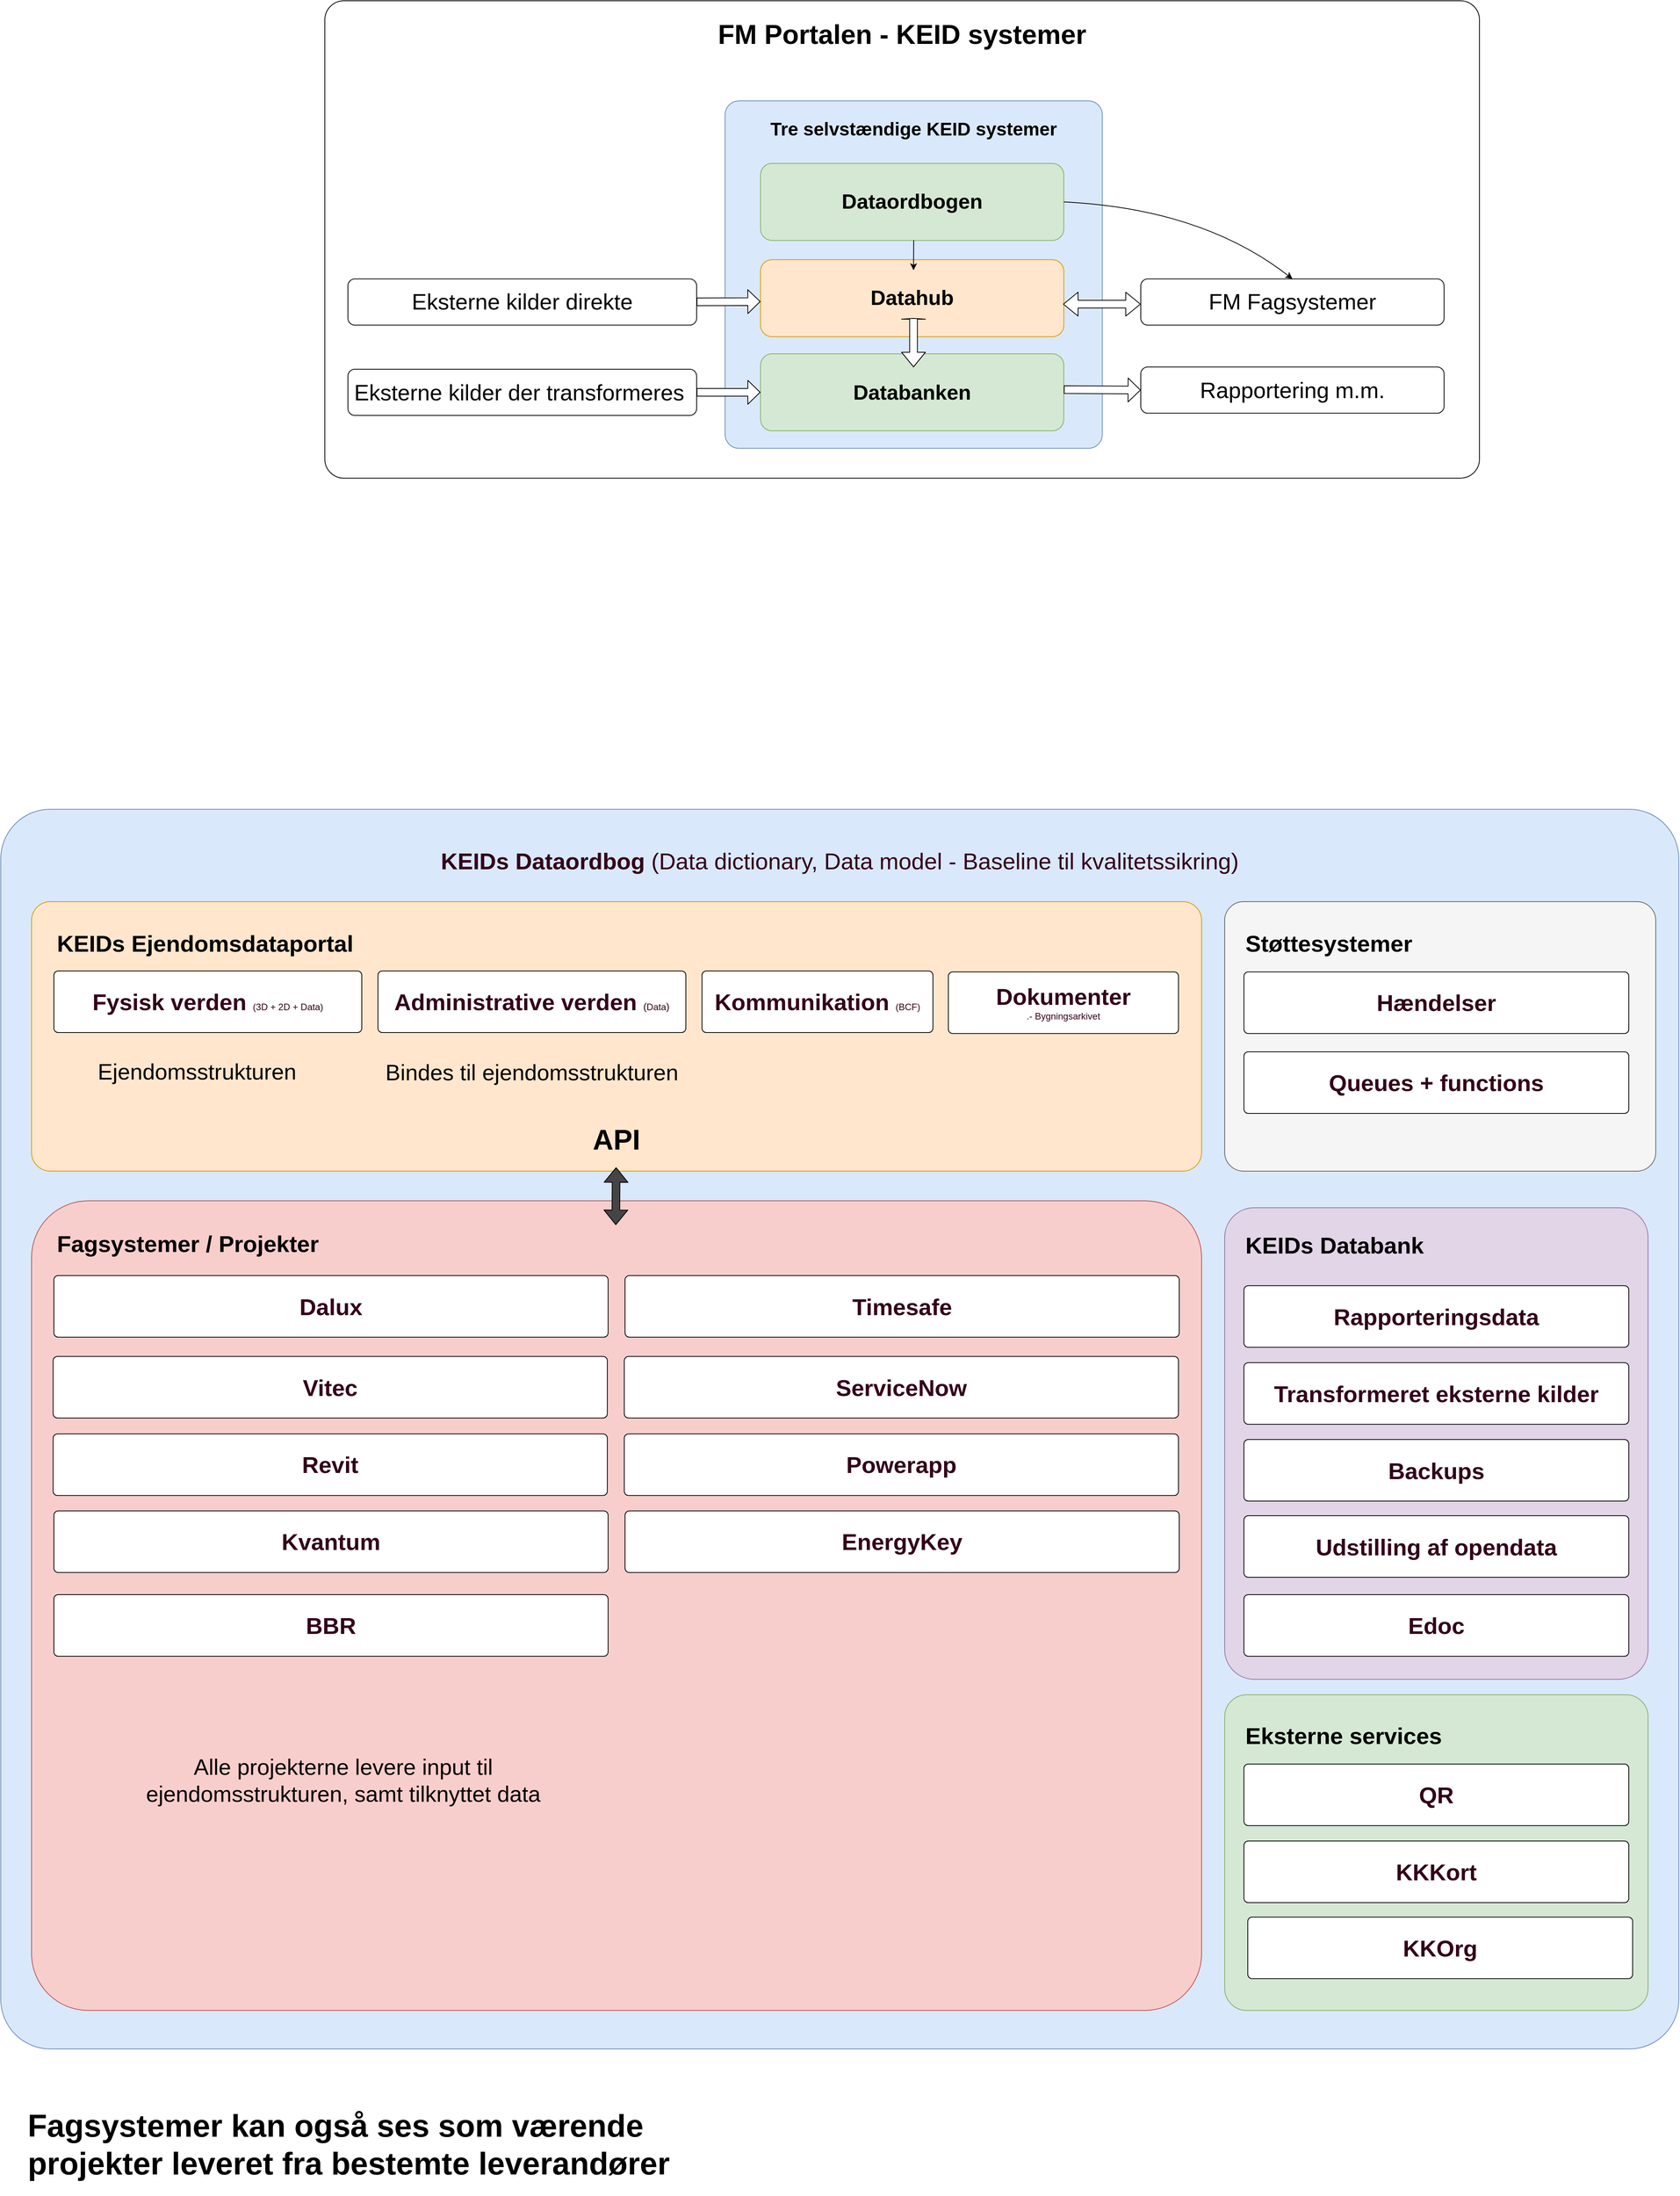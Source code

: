 <mxfile pages="7">
    <diagram id="DoXFOzantydcRbyrOaLm" name="FM Portalen">
        <mxGraphModel dx="1730" dy="3984" grid="1" gridSize="10" guides="1" tooltips="1" connect="1" arrows="1" fold="1" page="1" pageScale="1" pageWidth="827" pageHeight="1169" math="0" shadow="0">
            <root>
                <mxCell id="ERaS4kOA_Src37u5DPk3-0"/>
                <mxCell id="ERaS4kOA_Src37u5DPk3-1" parent="ERaS4kOA_Src37u5DPk3-0"/>
                <mxCell id="ERaS4kOA_Src37u5DPk3-2" value="&lt;h1&gt;&lt;span&gt;&lt;font style=&quot;font-size: 35px&quot;&gt;FM Portalen - KEID systemer&lt;/font&gt;&lt;/span&gt;&lt;br&gt;&lt;/h1&gt;" style="rounded=1;whiteSpace=wrap;html=1;labelBackgroundColor=none;align=center;verticalAlign=top;arcSize=4;" parent="ERaS4kOA_Src37u5DPk3-1" vertex="1">
                    <mxGeometry x="108" y="-3090" width="1500" height="620" as="geometry"/>
                </mxCell>
                <mxCell id="ERaS4kOA_Src37u5DPk3-3" value="&lt;h1&gt;Tre selvstændige KEID systemer&lt;/h1&gt;" style="rounded=1;whiteSpace=wrap;html=1;labelBackgroundColor=none;align=center;verticalAlign=top;arcSize=4;fillColor=#dae8fc;strokeColor=#6c8ebf;" parent="ERaS4kOA_Src37u5DPk3-1" vertex="1">
                    <mxGeometry x="628" y="-2960" width="490" height="451.25" as="geometry"/>
                </mxCell>
                <mxCell id="ERaS4kOA_Src37u5DPk3-4" value="&lt;b style=&quot;font-size: 27px&quot;&gt;Dataordbogen&lt;/b&gt;" style="rounded=1;whiteSpace=wrap;html=1;fontSize=27;align=center;fillColor=#d5e8d4;strokeColor=#82b366;" parent="ERaS4kOA_Src37u5DPk3-1" vertex="1">
                    <mxGeometry x="674" y="-2878.75" width="394" height="100" as="geometry"/>
                </mxCell>
                <mxCell id="ERaS4kOA_Src37u5DPk3-5" value="&lt;b style=&quot;font-size: 27px&quot;&gt;Datahub&lt;/b&gt;" style="rounded=1;whiteSpace=wrap;html=1;fontSize=27;align=center;fillColor=#ffe6cc;strokeColor=#d79b00;" parent="ERaS4kOA_Src37u5DPk3-1" vertex="1">
                    <mxGeometry x="674" y="-2753.75" width="394" height="100" as="geometry"/>
                </mxCell>
                <mxCell id="ERaS4kOA_Src37u5DPk3-6" value="&lt;b style=&quot;font-size: 27px&quot;&gt;Databanken&lt;/b&gt;" style="rounded=1;whiteSpace=wrap;html=1;fontSize=27;align=center;fillColor=#d5e8d4;strokeColor=#82b366;" parent="ERaS4kOA_Src37u5DPk3-1" vertex="1">
                    <mxGeometry x="674" y="-2631.49" width="394" height="100" as="geometry"/>
                </mxCell>
                <mxCell id="ERaS4kOA_Src37u5DPk3-7" value="" style="shape=flexArrow;endArrow=classic;startArrow=classic;html=1;gradientColor=none;endSize=0;startSize=6;fillColor=#ffffff;" parent="ERaS4kOA_Src37u5DPk3-1" edge="1">
                    <mxGeometry width="50" height="50" relative="1" as="geometry">
                        <mxPoint x="872.76" y="-2614" as="sourcePoint"/>
                        <mxPoint x="872.76" y="-2678" as="targetPoint"/>
                    </mxGeometry>
                </mxCell>
                <mxCell id="ERaS4kOA_Src37u5DPk3-8" value="Eksterne kilder der transformeres&amp;nbsp;" style="rounded=1;whiteSpace=wrap;html=1;fontSize=29;align=center;" parent="ERaS4kOA_Src37u5DPk3-1" vertex="1">
                    <mxGeometry x="138" y="-2611.49" width="453" height="60" as="geometry"/>
                </mxCell>
                <mxCell id="ERaS4kOA_Src37u5DPk3-9" value="" style="shape=flexArrow;endArrow=classic;html=1;fontSize=29;exitX=1;exitY=0.5;exitDx=0;exitDy=0;entryX=0;entryY=0.5;entryDx=0;entryDy=0;startSize=3;endSize=5;fillColor=#ffffff;" parent="ERaS4kOA_Src37u5DPk3-1" source="ERaS4kOA_Src37u5DPk3-8" target="ERaS4kOA_Src37u5DPk3-6" edge="1">
                    <mxGeometry width="50" height="50" relative="1" as="geometry">
                        <mxPoint x="688" y="-2620" as="sourcePoint"/>
                        <mxPoint x="738" y="-2670" as="targetPoint"/>
                    </mxGeometry>
                </mxCell>
                <mxCell id="ERaS4kOA_Src37u5DPk3-10" value="FM Fagsystemer" style="rounded=1;whiteSpace=wrap;html=1;fontSize=29;align=center;" parent="ERaS4kOA_Src37u5DPk3-1" vertex="1">
                    <mxGeometry x="1168" y="-2728.75" width="394" height="60" as="geometry"/>
                </mxCell>
                <mxCell id="ERaS4kOA_Src37u5DPk3-11" value="" style="shape=flexArrow;endArrow=classic;html=1;fontSize=29;startSize=6;endSize=6;startArrow=block;fillColor=#ffffff;" parent="ERaS4kOA_Src37u5DPk3-1" edge="1">
                    <mxGeometry width="50" height="50" relative="1" as="geometry">
                        <mxPoint x="1168" y="-2696" as="sourcePoint"/>
                        <mxPoint x="1067" y="-2696" as="targetPoint"/>
                    </mxGeometry>
                </mxCell>
                <mxCell id="ERaS4kOA_Src37u5DPk3-12" value="Eksterne kilder direkte" style="rounded=1;whiteSpace=wrap;html=1;fontSize=29;align=center;" parent="ERaS4kOA_Src37u5DPk3-1" vertex="1">
                    <mxGeometry x="138" y="-2728.75" width="453" height="60" as="geometry"/>
                </mxCell>
                <mxCell id="ERaS4kOA_Src37u5DPk3-13" value="" style="shape=flexArrow;endArrow=classic;html=1;fontSize=29;entryX=0;entryY=0.5;entryDx=0;entryDy=0;startSize=3;endSize=5;fillColor=#FFFFFF;" parent="ERaS4kOA_Src37u5DPk3-1" edge="1">
                    <mxGeometry width="50" height="50" relative="1" as="geometry">
                        <mxPoint x="591" y="-2699" as="sourcePoint"/>
                        <mxPoint x="674" y="-2699.37" as="targetPoint"/>
                    </mxGeometry>
                </mxCell>
                <mxCell id="ERaS4kOA_Src37u5DPk3-14" value="" style="curved=1;endArrow=classic;html=1;fillColor=#191919;fontSize=29;entryX=0.5;entryY=0;entryDx=0;entryDy=0;exitX=1;exitY=0.5;exitDx=0;exitDy=0;" parent="ERaS4kOA_Src37u5DPk3-1" source="ERaS4kOA_Src37u5DPk3-4" target="ERaS4kOA_Src37u5DPk3-10" edge="1">
                    <mxGeometry width="50" height="50" relative="1" as="geometry">
                        <mxPoint x="708" y="-2770" as="sourcePoint"/>
                        <mxPoint x="758" y="-2820" as="targetPoint"/>
                        <Array as="points">
                            <mxPoint x="1248" y="-2820"/>
                        </Array>
                    </mxGeometry>
                </mxCell>
                <mxCell id="ERaS4kOA_Src37u5DPk3-15" value="" style="endArrow=classic;html=1;fillColor=#191919;fontSize=29;" parent="ERaS4kOA_Src37u5DPk3-1" edge="1">
                    <mxGeometry width="50" height="50" relative="1" as="geometry">
                        <mxPoint x="873" y="-2779" as="sourcePoint"/>
                        <mxPoint x="872.76" y="-2740" as="targetPoint"/>
                    </mxGeometry>
                </mxCell>
                <mxCell id="ERaS4kOA_Src37u5DPk3-16" value="Rapportering m.m." style="rounded=1;whiteSpace=wrap;html=1;fontSize=29;align=center;" parent="ERaS4kOA_Src37u5DPk3-1" vertex="1">
                    <mxGeometry x="1168" y="-2614.38" width="394" height="60" as="geometry"/>
                </mxCell>
                <mxCell id="ERaS4kOA_Src37u5DPk3-17" value="" style="shape=flexArrow;endArrow=classic;html=1;fontSize=29;exitX=1;exitY=0.5;exitDx=0;exitDy=0;entryX=0;entryY=0.5;entryDx=0;entryDy=0;startSize=3;endSize=5;fillColor=#ffffff;" parent="ERaS4kOA_Src37u5DPk3-1" target="ERaS4kOA_Src37u5DPk3-16" edge="1">
                    <mxGeometry width="50" height="50" relative="1" as="geometry">
                        <mxPoint x="1068.0" y="-2585.01" as="sourcePoint"/>
                        <mxPoint x="1151" y="-2583.76" as="targetPoint"/>
                    </mxGeometry>
                </mxCell>
                <mxCell id="QlAGxzF_Y3RZo5sZoMfs-0" value="&lt;br&gt;&lt;br&gt;&lt;br style=&quot;color: rgb(51 , 0 , 26) ; font-family: &amp;#34;helvetica&amp;#34; ; font-size: 12px ; font-style: normal ; font-weight: 400 ; letter-spacing: normal ; text-indent: 0px ; text-transform: none ; word-spacing: 0px&quot;&gt;&lt;font style=&quot;color: rgb(51 , 0 , 26) ; font-family: &amp;#34;helvetica&amp;#34; ; font-style: normal ; letter-spacing: normal ; text-indent: 0px ; text-transform: none ; word-spacing: 0px ; font-size: 30px&quot;&gt;&lt;b&gt;KEIDs Dataordbog&amp;nbsp;&lt;/b&gt;(Data dictionary, Data model - Baseline til kvalitetssikring)&lt;/font&gt;" style="rounded=1;whiteSpace=wrap;html=1;labelBackgroundColor=none;align=center;verticalAlign=top;arcSize=4;fillColor=#dae8fc;strokeColor=#6c8ebf;" parent="ERaS4kOA_Src37u5DPk3-1" vertex="1">
                    <mxGeometry x="-313" y="-2040" width="2180" height="1610" as="geometry"/>
                </mxCell>
                <mxCell id="QlAGxzF_Y3RZo5sZoMfs-1" value="&lt;br&gt;&lt;br&gt;&lt;br style=&quot;color: rgb(51 , 0 , 26) ; font-family: &amp;#34;helvetica&amp;#34; ; font-size: 12px ; font-style: normal ; font-weight: 400 ; letter-spacing: normal ; text-indent: 0px ; text-transform: none ; word-spacing: 0px ; background-color: rgb(248 , 249 , 250)&quot;&gt;" style="rounded=1;whiteSpace=wrap;html=1;labelBackgroundColor=none;align=left;verticalAlign=top;arcSize=7;fillColor=#f5f5f5;strokeColor=#666666;fontColor=#333333;" parent="ERaS4kOA_Src37u5DPk3-1" vertex="1">
                    <mxGeometry x="1277" y="-1920" width="560" height="350" as="geometry"/>
                </mxCell>
                <mxCell id="QlAGxzF_Y3RZo5sZoMfs-2" value="&lt;br&gt;&lt;br&gt;&lt;br style=&quot;color: rgb(51 , 0 , 26) ; font-family: &amp;#34;helvetica&amp;#34; ; font-size: 12px ; font-style: normal ; font-weight: 400 ; letter-spacing: normal ; text-indent: 0px ; text-transform: none ; word-spacing: 0px ; background-color: rgb(248 , 249 , 250)&quot;&gt;" style="rounded=1;whiteSpace=wrap;html=1;labelBackgroundColor=none;align=left;verticalAlign=top;arcSize=7;fillColor=#f8cecc;strokeColor=#b85450;" parent="ERaS4kOA_Src37u5DPk3-1" vertex="1">
                    <mxGeometry x="-273" y="-1531.5" width="1520" height="1051.5" as="geometry"/>
                </mxCell>
                <mxCell id="QlAGxzF_Y3RZo5sZoMfs-3" value="&lt;br&gt;&lt;br&gt;&lt;br style=&quot;color: rgb(51 , 0 , 26) ; font-family: &amp;#34;helvetica&amp;#34; ; font-size: 12px ; font-style: normal ; font-weight: 400 ; letter-spacing: normal ; text-indent: 0px ; text-transform: none ; word-spacing: 0px ; background-color: rgb(248 , 249 , 250)&quot;&gt;" style="rounded=1;whiteSpace=wrap;html=1;labelBackgroundColor=none;align=left;verticalAlign=top;arcSize=7;fillColor=#ffe6cc;strokeColor=#d79b00;" parent="ERaS4kOA_Src37u5DPk3-1" vertex="1">
                    <mxGeometry x="-273" y="-1920" width="1520" height="350" as="geometry"/>
                </mxCell>
                <mxCell id="QlAGxzF_Y3RZo5sZoMfs-4" value="&lt;font face=&quot;helvetica&quot;&gt;&lt;b&gt;&lt;span style=&quot;font-size: 30px&quot;&gt;Dalux&lt;/span&gt;&lt;br&gt;&lt;/b&gt;&lt;/font&gt;" style="rounded=1;whiteSpace=wrap;html=1;labelBackgroundColor=none;fontColor=#33001A;align=center;verticalAlign=middle;arcSize=7;" parent="ERaS4kOA_Src37u5DPk3-1" vertex="1">
                    <mxGeometry x="-244" y="-1434.38" width="720" height="80" as="geometry"/>
                </mxCell>
                <mxCell id="QlAGxzF_Y3RZo5sZoMfs-5" value="&lt;font face=&quot;helvetica&quot;&gt;&lt;span style=&quot;font-size: 30px&quot;&gt;&lt;b&gt;Fysisk verden&amp;nbsp;&lt;/b&gt;&lt;/span&gt;&lt;/font&gt;&lt;span style=&quot;font-family: &amp;quot;helvetica&amp;quot;&quot;&gt;(3D + 2D + Data)&lt;/span&gt;&lt;font face=&quot;helvetica&quot;&gt;&lt;span style=&quot;font-size: 30px&quot;&gt;&lt;b&gt;&lt;br&gt;&lt;/b&gt;&lt;/span&gt;&lt;/font&gt;" style="rounded=1;whiteSpace=wrap;html=1;labelBackgroundColor=none;fontColor=#33001A;align=center;verticalAlign=middle;arcSize=7;" parent="ERaS4kOA_Src37u5DPk3-1" vertex="1">
                    <mxGeometry x="-244" y="-1830" width="400" height="80" as="geometry"/>
                </mxCell>
                <mxCell id="QlAGxzF_Y3RZo5sZoMfs-6" value="&lt;font face=&quot;helvetica&quot;&gt;&lt;span style=&quot;font-weight: bold ; font-size: 30px&quot;&gt;Administrative verden&amp;nbsp;&lt;/span&gt;&lt;/font&gt;&lt;span style=&quot;font-family: &amp;quot;helvetica&amp;quot; ; font-size: 13px&quot;&gt;(&lt;/span&gt;&lt;span style=&quot;font-family: &amp;quot;helvetica&amp;quot;&quot;&gt;&lt;font style=&quot;font-size: 12px&quot;&gt;Data&lt;/font&gt;&lt;/span&gt;&lt;span style=&quot;font-family: &amp;quot;helvetica&amp;quot; ; font-size: 13px&quot;&gt;)&lt;/span&gt;&lt;font face=&quot;helvetica&quot;&gt;&lt;br&gt;&lt;/font&gt;" style="rounded=1;whiteSpace=wrap;html=1;labelBackgroundColor=none;fontColor=#33001A;align=center;verticalAlign=middle;arcSize=7;" parent="ERaS4kOA_Src37u5DPk3-1" vertex="1">
                    <mxGeometry x="177" y="-1830" width="400" height="80" as="geometry"/>
                </mxCell>
                <mxCell id="QlAGxzF_Y3RZo5sZoMfs-7" value="&lt;font face=&quot;helvetica&quot;&gt;&lt;b style=&quot;font-size: 30px&quot;&gt;Kommunikation&amp;nbsp;&lt;/b&gt;(BCF)&lt;br&gt;&lt;/font&gt;" style="rounded=1;whiteSpace=wrap;html=1;labelBackgroundColor=none;fontColor=#33001A;align=center;verticalAlign=middle;arcSize=7;" parent="ERaS4kOA_Src37u5DPk3-1" vertex="1">
                    <mxGeometry x="598" y="-1830" width="300" height="80" as="geometry"/>
                </mxCell>
                <mxCell id="QlAGxzF_Y3RZo5sZoMfs-8" value="&lt;h1&gt;&lt;font style=&quot;font-size: 30px&quot;&gt;Fagsystemer / Projekter&lt;/font&gt;&lt;/h1&gt;" style="text;html=1;strokeColor=none;fillColor=none;spacing=5;spacingTop=-20;whiteSpace=wrap;overflow=hidden;rounded=0;align=left;" parent="ERaS4kOA_Src37u5DPk3-1" vertex="1">
                    <mxGeometry x="-245" y="-1498.75" width="474" height="40" as="geometry"/>
                </mxCell>
                <mxCell id="QlAGxzF_Y3RZo5sZoMfs-9" value="&lt;h1&gt;&lt;font style=&quot;font-size: 30px&quot;&gt;KEIDs Ejendomsdataportal&lt;/font&gt;&lt;/h1&gt;" style="text;html=1;strokeColor=none;fillColor=none;spacing=5;spacingTop=-20;whiteSpace=wrap;overflow=hidden;rounded=0;align=left;fontSize=20;" parent="ERaS4kOA_Src37u5DPk3-1" vertex="1">
                    <mxGeometry x="-245" y="-1910" width="842" height="70" as="geometry"/>
                </mxCell>
                <mxCell id="QlAGxzF_Y3RZo5sZoMfs-10" value="&lt;font face=&quot;helvetica&quot;&gt;&lt;b style=&quot;font-size: 30px&quot;&gt;Dokumenter&lt;br&gt;&lt;/b&gt;.- Bygningsarkivet&lt;br&gt;&lt;/font&gt;" style="rounded=1;whiteSpace=wrap;html=1;labelBackgroundColor=none;fontColor=#33001A;align=center;verticalAlign=middle;arcSize=7;" parent="ERaS4kOA_Src37u5DPk3-1" vertex="1">
                    <mxGeometry x="918" y="-1828.75" width="299" height="80" as="geometry"/>
                </mxCell>
                <mxCell id="QlAGxzF_Y3RZo5sZoMfs-11" value="&lt;b style=&quot;font-family: &amp;#34;helvetica&amp;#34;&quot;&gt;&lt;span style=&quot;font-size: 30px&quot;&gt;Timesafe&lt;/span&gt;&lt;/b&gt;&lt;font face=&quot;helvetica&quot;&gt;&lt;b&gt;&lt;br&gt;&lt;/b&gt;&lt;/font&gt;" style="rounded=1;whiteSpace=wrap;html=1;labelBackgroundColor=none;fontColor=#33001A;align=center;verticalAlign=middle;arcSize=7;" parent="ERaS4kOA_Src37u5DPk3-1" vertex="1">
                    <mxGeometry x="498" y="-1434.38" width="720" height="80" as="geometry"/>
                </mxCell>
                <mxCell id="QlAGxzF_Y3RZo5sZoMfs-12" value="&lt;b style=&quot;font-family: &amp;#34;helvetica&amp;#34;&quot;&gt;&lt;span style=&quot;font-size: 30px&quot;&gt;Vitec&lt;/span&gt;&lt;/b&gt;&lt;font face=&quot;helvetica&quot;&gt;&lt;b&gt;&lt;br&gt;&lt;/b&gt;&lt;/font&gt;" style="rounded=1;whiteSpace=wrap;html=1;labelBackgroundColor=none;fontColor=#33001A;align=center;verticalAlign=middle;arcSize=7;" parent="ERaS4kOA_Src37u5DPk3-1" vertex="1">
                    <mxGeometry x="-245" y="-1329.37" width="720" height="80" as="geometry"/>
                </mxCell>
                <mxCell id="QlAGxzF_Y3RZo5sZoMfs-13" value="&lt;b style=&quot;font-family: &amp;#34;helvetica&amp;#34;&quot;&gt;&lt;span style=&quot;font-size: 30px&quot;&gt;ServiceNow&lt;/span&gt;&lt;/b&gt;&lt;font face=&quot;helvetica&quot;&gt;&lt;b&gt;&lt;br&gt;&lt;/b&gt;&lt;/font&gt;" style="rounded=1;whiteSpace=wrap;html=1;labelBackgroundColor=none;fontColor=#33001A;align=center;verticalAlign=middle;arcSize=7;" parent="ERaS4kOA_Src37u5DPk3-1" vertex="1">
                    <mxGeometry x="497" y="-1329.37" width="720" height="80" as="geometry"/>
                </mxCell>
                <mxCell id="QlAGxzF_Y3RZo5sZoMfs-14" value="&lt;b style=&quot;font-family: &amp;#34;helvetica&amp;#34;&quot;&gt;&lt;span style=&quot;font-size: 30px&quot;&gt;Revit&lt;/span&gt;&lt;/b&gt;&lt;font face=&quot;helvetica&quot;&gt;&lt;b&gt;&lt;br&gt;&lt;/b&gt;&lt;/font&gt;" style="rounded=1;whiteSpace=wrap;html=1;labelBackgroundColor=none;fontColor=#33001A;align=center;verticalAlign=middle;arcSize=7;" parent="ERaS4kOA_Src37u5DPk3-1" vertex="1">
                    <mxGeometry x="-245" y="-1228.75" width="720" height="80" as="geometry"/>
                </mxCell>
                <mxCell id="QlAGxzF_Y3RZo5sZoMfs-15" value="&lt;b style=&quot;font-family: &amp;#34;helvetica&amp;#34;&quot;&gt;&lt;span style=&quot;font-size: 30px&quot;&gt;Powerapp&lt;/span&gt;&lt;/b&gt;&lt;font face=&quot;helvetica&quot;&gt;&lt;b&gt;&lt;br&gt;&lt;/b&gt;&lt;/font&gt;" style="rounded=1;whiteSpace=wrap;html=1;labelBackgroundColor=none;fontColor=#33001A;align=center;verticalAlign=middle;arcSize=7;" parent="ERaS4kOA_Src37u5DPk3-1" vertex="1">
                    <mxGeometry x="497" y="-1228.75" width="720" height="80" as="geometry"/>
                </mxCell>
                <mxCell id="QlAGxzF_Y3RZo5sZoMfs-16" value="&lt;br&gt;&lt;br&gt;&lt;br style=&quot;color: rgb(51 , 0 , 26) ; font-family: &amp;#34;helvetica&amp;#34; ; font-size: 12px ; font-style: normal ; font-weight: 400 ; letter-spacing: normal ; text-indent: 0px ; text-transform: none ; word-spacing: 0px ; background-color: rgb(248 , 249 , 250)&quot;&gt;" style="rounded=1;whiteSpace=wrap;html=1;labelBackgroundColor=none;align=left;verticalAlign=top;arcSize=7;fillColor=#d5e8d4;strokeColor=#82b366;" parent="ERaS4kOA_Src37u5DPk3-1" vertex="1">
                    <mxGeometry x="1277" y="-890" width="550" height="410" as="geometry"/>
                </mxCell>
                <mxCell id="QlAGxzF_Y3RZo5sZoMfs-17" value="&lt;font face=&quot;helvetica&quot;&gt;&lt;span style=&quot;font-size: 30px&quot;&gt;&lt;b&gt;QR&lt;/b&gt;&lt;/span&gt;&lt;br&gt;&lt;/font&gt;" style="rounded=1;whiteSpace=wrap;html=1;labelBackgroundColor=none;fontColor=#33001A;align=center;verticalAlign=middle;arcSize=7;" parent="ERaS4kOA_Src37u5DPk3-1" vertex="1">
                    <mxGeometry x="1302" y="-800" width="500" height="80" as="geometry"/>
                </mxCell>
                <mxCell id="QlAGxzF_Y3RZo5sZoMfs-18" value="&lt;h1&gt;&lt;font style=&quot;font-size: 30px&quot;&gt;Eksterne services&lt;/font&gt;&lt;/h1&gt;" style="text;html=1;strokeColor=none;fillColor=none;spacing=5;spacingTop=-20;whiteSpace=wrap;overflow=hidden;rounded=0;align=left;" parent="ERaS4kOA_Src37u5DPk3-1" vertex="1">
                    <mxGeometry x="1299" y="-860" width="474" height="40" as="geometry"/>
                </mxCell>
                <mxCell id="QlAGxzF_Y3RZo5sZoMfs-19" value="&lt;font face=&quot;helvetica&quot;&gt;&lt;span style=&quot;font-size: 30px&quot;&gt;&lt;b&gt;Hændelser&lt;/b&gt;&lt;/span&gt;&lt;br&gt;&lt;/font&gt;" style="rounded=1;whiteSpace=wrap;html=1;labelBackgroundColor=none;fontColor=#33001A;align=center;verticalAlign=middle;arcSize=7;" parent="ERaS4kOA_Src37u5DPk3-1" vertex="1">
                    <mxGeometry x="1302" y="-1828.75" width="500" height="80" as="geometry"/>
                </mxCell>
                <mxCell id="QlAGxzF_Y3RZo5sZoMfs-20" value="&lt;h1&gt;&lt;span style=&quot;font-size: 30px&quot;&gt;Støttesystemer&lt;/span&gt;&lt;/h1&gt;" style="text;html=1;strokeColor=none;fillColor=none;spacing=5;spacingTop=-20;whiteSpace=wrap;overflow=hidden;rounded=0;align=left;" parent="ERaS4kOA_Src37u5DPk3-1" vertex="1">
                    <mxGeometry x="1299" y="-1888.75" width="474" height="40" as="geometry"/>
                </mxCell>
                <mxCell id="QlAGxzF_Y3RZo5sZoMfs-21" value="&lt;br&gt;&lt;br&gt;&lt;br style=&quot;color: rgb(51 , 0 , 26) ; font-family: &amp;#34;helvetica&amp;#34; ; font-size: 12px ; font-style: normal ; font-weight: 400 ; letter-spacing: normal ; text-indent: 0px ; text-transform: none ; word-spacing: 0px ; background-color: rgb(248 , 249 , 250)&quot;&gt;" style="rounded=1;whiteSpace=wrap;html=1;labelBackgroundColor=none;align=left;verticalAlign=top;arcSize=7;fillColor=#e1d5e7;strokeColor=#9673a6;" parent="ERaS4kOA_Src37u5DPk3-1" vertex="1">
                    <mxGeometry x="1277" y="-1522.5" width="550" height="612.5" as="geometry"/>
                </mxCell>
                <mxCell id="QlAGxzF_Y3RZo5sZoMfs-22" value="&lt;font face=&quot;helvetica&quot;&gt;&lt;span style=&quot;font-size: 30px&quot;&gt;&lt;b&gt;Rapporteringsdata&lt;/b&gt;&lt;/span&gt;&lt;br&gt;&lt;/font&gt;" style="rounded=1;whiteSpace=wrap;html=1;labelBackgroundColor=none;fontColor=#33001A;align=center;verticalAlign=middle;arcSize=7;" parent="ERaS4kOA_Src37u5DPk3-1" vertex="1">
                    <mxGeometry x="1302" y="-1421.25" width="500" height="80" as="geometry"/>
                </mxCell>
                <mxCell id="QlAGxzF_Y3RZo5sZoMfs-23" value="&lt;h1&gt;&lt;font style=&quot;font-size: 30px&quot;&gt;KEIDs Databank&lt;/font&gt;&lt;/h1&gt;" style="text;html=1;strokeColor=none;fillColor=none;spacing=5;spacingTop=-20;whiteSpace=wrap;overflow=hidden;rounded=0;align=left;" parent="ERaS4kOA_Src37u5DPk3-1" vertex="1">
                    <mxGeometry x="1299" y="-1497.5" width="474" height="40" as="geometry"/>
                </mxCell>
                <mxCell id="QlAGxzF_Y3RZo5sZoMfs-24" value="" style="shape=flexArrow;endArrow=classic;startArrow=classic;html=1;fillColor=#454545;gradientColor=none;" parent="ERaS4kOA_Src37u5DPk3-1" edge="1">
                    <mxGeometry width="50" height="50" relative="1" as="geometry">
                        <mxPoint x="486" y="-1500.0" as="sourcePoint"/>
                        <mxPoint x="486.41" y="-1575.0" as="targetPoint"/>
                    </mxGeometry>
                </mxCell>
                <mxCell id="QlAGxzF_Y3RZo5sZoMfs-25" value="&lt;h1&gt;&lt;span style=&quot;font-size: 41px&quot;&gt;Fagsystemer kan også ses som værende projekter leveret fra bestemte leverandører&lt;/span&gt;&lt;/h1&gt;" style="text;html=1;strokeColor=none;fillColor=none;spacing=5;spacingTop=-20;whiteSpace=wrap;overflow=hidden;rounded=0;" parent="ERaS4kOA_Src37u5DPk3-1" vertex="1">
                    <mxGeometry x="-283" y="-360" width="971" height="120" as="geometry"/>
                </mxCell>
                <mxCell id="QlAGxzF_Y3RZo5sZoMfs-26" value="&lt;font face=&quot;helvetica&quot;&gt;&lt;span style=&quot;font-size: 30px&quot;&gt;&lt;b&gt;Transformeret eksterne kilder&lt;/b&gt;&lt;/span&gt;&lt;br&gt;&lt;/font&gt;" style="rounded=1;whiteSpace=wrap;html=1;labelBackgroundColor=none;fontColor=#33001A;align=center;verticalAlign=middle;arcSize=7;" parent="ERaS4kOA_Src37u5DPk3-1" vertex="1">
                    <mxGeometry x="1302" y="-1321.25" width="500" height="80" as="geometry"/>
                </mxCell>
                <mxCell id="QlAGxzF_Y3RZo5sZoMfs-27" value="&lt;font face=&quot;helvetica&quot;&gt;&lt;span style=&quot;font-size: 30px&quot;&gt;&lt;b&gt;Backups&lt;/b&gt;&lt;/span&gt;&lt;br&gt;&lt;/font&gt;" style="rounded=1;whiteSpace=wrap;html=1;labelBackgroundColor=none;fontColor=#33001A;align=center;verticalAlign=middle;arcSize=7;" parent="ERaS4kOA_Src37u5DPk3-1" vertex="1">
                    <mxGeometry x="1302" y="-1221.49" width="500" height="80" as="geometry"/>
                </mxCell>
                <mxCell id="QlAGxzF_Y3RZo5sZoMfs-28" value="&lt;font face=&quot;helvetica&quot;&gt;&lt;span style=&quot;font-size: 30px&quot;&gt;&lt;b&gt;Udstilling af opendata&lt;/b&gt;&lt;/span&gt;&lt;br&gt;&lt;/font&gt;" style="rounded=1;whiteSpace=wrap;html=1;labelBackgroundColor=none;fontColor=#33001A;align=center;verticalAlign=middle;arcSize=7;" parent="ERaS4kOA_Src37u5DPk3-1" vertex="1">
                    <mxGeometry x="1302" y="-1122.5" width="500" height="80" as="geometry"/>
                </mxCell>
                <mxCell id="QlAGxzF_Y3RZo5sZoMfs-29" value="&lt;font face=&quot;helvetica&quot;&gt;&lt;span style=&quot;font-size: 30px&quot;&gt;&lt;b&gt;KKKort&lt;/b&gt;&lt;/span&gt;&lt;br&gt;&lt;/font&gt;" style="rounded=1;whiteSpace=wrap;html=1;labelBackgroundColor=none;fontColor=#33001A;align=center;verticalAlign=middle;arcSize=7;" parent="ERaS4kOA_Src37u5DPk3-1" vertex="1">
                    <mxGeometry x="1302" y="-700" width="500" height="80" as="geometry"/>
                </mxCell>
                <mxCell id="QlAGxzF_Y3RZo5sZoMfs-30" value="&lt;b style=&quot;font-family: &amp;#34;helvetica&amp;#34;&quot;&gt;&lt;span style=&quot;font-size: 30px&quot;&gt;Kvantum&lt;/span&gt;&lt;/b&gt;&lt;font face=&quot;helvetica&quot;&gt;&lt;b&gt;&lt;br&gt;&lt;/b&gt;&lt;/font&gt;" style="rounded=1;whiteSpace=wrap;html=1;labelBackgroundColor=none;fontColor=#33001A;align=center;verticalAlign=middle;arcSize=7;" parent="ERaS4kOA_Src37u5DPk3-1" vertex="1">
                    <mxGeometry x="-244" y="-1128.75" width="720" height="80" as="geometry"/>
                </mxCell>
                <mxCell id="QlAGxzF_Y3RZo5sZoMfs-31" value="&lt;font face=&quot;helvetica&quot;&gt;&lt;b&gt;&lt;span style=&quot;font-size: 30px&quot;&gt;EnergyKey&lt;/span&gt;&lt;br&gt;&lt;/b&gt;&lt;/font&gt;" style="rounded=1;whiteSpace=wrap;html=1;labelBackgroundColor=none;fontColor=#33001A;align=center;verticalAlign=middle;arcSize=7;" parent="ERaS4kOA_Src37u5DPk3-1" vertex="1">
                    <mxGeometry x="498" y="-1128.75" width="720" height="80" as="geometry"/>
                </mxCell>
                <mxCell id="QlAGxzF_Y3RZo5sZoMfs-32" value="&lt;font face=&quot;helvetica&quot;&gt;&lt;span style=&quot;font-size: 30px&quot;&gt;&lt;b&gt;Queues + functions&lt;/b&gt;&lt;/span&gt;&lt;br&gt;&lt;/font&gt;" style="rounded=1;whiteSpace=wrap;html=1;labelBackgroundColor=none;fontColor=#33001A;align=center;verticalAlign=middle;arcSize=7;" parent="ERaS4kOA_Src37u5DPk3-1" vertex="1">
                    <mxGeometry x="1302" y="-1725" width="500" height="80" as="geometry"/>
                </mxCell>
                <mxCell id="QlAGxzF_Y3RZo5sZoMfs-33" value="Alle projekterne levere input til ejendomsstrukturen, samt tilknyttet data" style="text;html=1;strokeColor=none;fillColor=none;align=center;verticalAlign=middle;whiteSpace=wrap;rounded=0;fontSize=29;" parent="ERaS4kOA_Src37u5DPk3-1" vertex="1">
                    <mxGeometry x="-183" y="-788.75" width="630" height="20" as="geometry"/>
                </mxCell>
                <mxCell id="QlAGxzF_Y3RZo5sZoMfs-34" value="&lt;b&gt;&lt;font style=&quot;font-size: 37px&quot;&gt;API&lt;/font&gt;&lt;/b&gt;" style="text;html=1;strokeColor=none;fillColor=none;align=center;verticalAlign=middle;whiteSpace=wrap;rounded=0;fontSize=29;" parent="ERaS4kOA_Src37u5DPk3-1" vertex="1">
                    <mxGeometry x="467" y="-1620" width="40" height="20" as="geometry"/>
                </mxCell>
                <mxCell id="QlAGxzF_Y3RZo5sZoMfs-35" value="Ejendomsstrukturen" style="text;html=1;strokeColor=none;fillColor=none;align=center;verticalAlign=middle;whiteSpace=wrap;rounded=0;fontSize=29;" parent="ERaS4kOA_Src37u5DPk3-1" vertex="1">
                    <mxGeometry x="-213" y="-1709.5" width="310" height="20" as="geometry"/>
                </mxCell>
                <mxCell id="QlAGxzF_Y3RZo5sZoMfs-36" value="Bindes til ejendomsstrukturen" style="text;html=1;strokeColor=none;fillColor=none;align=center;verticalAlign=middle;whiteSpace=wrap;rounded=0;fontSize=29;" parent="ERaS4kOA_Src37u5DPk3-1" vertex="1">
                    <mxGeometry x="182" y="-1708" width="390" height="20" as="geometry"/>
                </mxCell>
                <mxCell id="QlAGxzF_Y3RZo5sZoMfs-37" value="&lt;b style=&quot;font-family: &amp;#34;helvetica&amp;#34;&quot;&gt;&lt;span style=&quot;font-size: 30px&quot;&gt;BBR&lt;/span&gt;&lt;/b&gt;&lt;font face=&quot;helvetica&quot;&gt;&lt;b&gt;&lt;br&gt;&lt;/b&gt;&lt;/font&gt;" style="rounded=1;whiteSpace=wrap;html=1;labelBackgroundColor=none;fontColor=#33001A;align=center;verticalAlign=middle;arcSize=7;" parent="ERaS4kOA_Src37u5DPk3-1" vertex="1">
                    <mxGeometry x="-244" y="-1020" width="720" height="80" as="geometry"/>
                </mxCell>
                <mxCell id="QlAGxzF_Y3RZo5sZoMfs-38" value="&lt;font face=&quot;helvetica&quot;&gt;&lt;span style=&quot;font-size: 30px&quot;&gt;&lt;b&gt;KKOrg&lt;/b&gt;&lt;/span&gt;&lt;br&gt;&lt;/font&gt;" style="rounded=1;whiteSpace=wrap;html=1;labelBackgroundColor=none;fontColor=#33001A;align=center;verticalAlign=middle;arcSize=7;" parent="ERaS4kOA_Src37u5DPk3-1" vertex="1">
                    <mxGeometry x="1307" y="-601.25" width="500" height="80" as="geometry"/>
                </mxCell>
                <mxCell id="QlAGxzF_Y3RZo5sZoMfs-39" value="&lt;font face=&quot;helvetica&quot;&gt;&lt;span style=&quot;font-size: 30px&quot;&gt;&lt;b&gt;Edoc&lt;/b&gt;&lt;/span&gt;&lt;br&gt;&lt;/font&gt;" style="rounded=1;whiteSpace=wrap;html=1;labelBackgroundColor=none;fontColor=#33001A;align=center;verticalAlign=middle;arcSize=7;" parent="ERaS4kOA_Src37u5DPk3-1" vertex="1">
                    <mxGeometry x="1302" y="-1020" width="500" height="80" as="geometry"/>
                </mxCell>
            </root>
        </mxGraphModel>
    </diagram>
</mxfile>